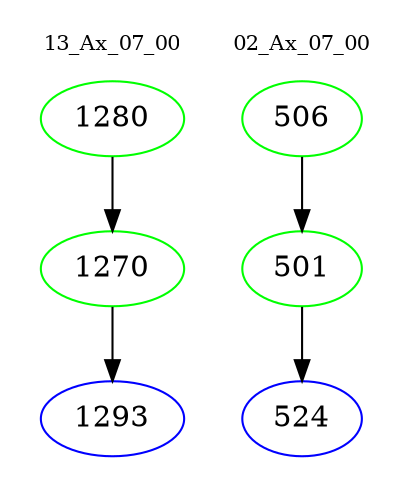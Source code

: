 digraph{
subgraph cluster_0 {
color = white
label = "13_Ax_07_00";
fontsize=10;
T0_1280 [label="1280", color="green"]
T0_1280 -> T0_1270 [color="black"]
T0_1270 [label="1270", color="green"]
T0_1270 -> T0_1293 [color="black"]
T0_1293 [label="1293", color="blue"]
}
subgraph cluster_1 {
color = white
label = "02_Ax_07_00";
fontsize=10;
T1_506 [label="506", color="green"]
T1_506 -> T1_501 [color="black"]
T1_501 [label="501", color="green"]
T1_501 -> T1_524 [color="black"]
T1_524 [label="524", color="blue"]
}
}
